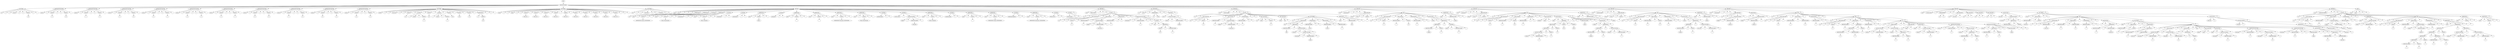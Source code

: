 digraph arbolAST{ 
      n0[label="RAIZ"];
      n1[label="INSTRUCCIONES"];
      n0 -> n1;n2[label="VECTORES"];
      n1 -> n2;n3[label="int"];
      n2 -> n3;n4[label="["];
      n2 -> n4;n5[label="]"];
      n2 -> n5;n6[label="enteros"];
      n2 -> n6;n7[label="="];
      n2 -> n7;n8[label="["];
      n2 -> n8;n9[label="NATIVO"];
      n2 -> n9;n10[label="10"];
      n9 -> n10;n11[label="]"];
      n2 -> n11;n12[label=";"];
      n2 -> n12;n13[label="ASIGNACION-VECTOR"];
      n1 -> n13;n14[label="enteros"];
      n13 -> n14;n15[label="["];
      n13 -> n15;n16[label="NATIVO"];
      n13 -> n16;n17[label="0"];
      n16 -> n17;n18[label="]"];
      n13 -> n18;n19[label="="];
      n13 -> n19;n20[label="NATIVO"];
      n13 -> n20;n21[label="10"];
      n20 -> n21;n22[label=";"];
      n13 -> n22;n23[label="ASIGNACION-VECTOR"];
      n1 -> n23;n24[label="enteros"];
      n23 -> n24;n25[label="["];
      n23 -> n25;n26[label="NATIVO"];
      n23 -> n26;n27[label="1"];
      n26 -> n27;n28[label="]"];
      n23 -> n28;n29[label="="];
      n23 -> n29;n30[label="NATIVO"];
      n23 -> n30;n31[label="5"];
      n30 -> n31;n32[label=";"];
      n23 -> n32;n33[label="ASIGNACION-VECTOR"];
      n1 -> n33;n34[label="enteros"];
      n33 -> n34;n35[label="["];
      n33 -> n35;n36[label="NATIVO"];
      n33 -> n36;n37[label="2"];
      n36 -> n37;n38[label="]"];
      n33 -> n38;n39[label="="];
      n33 -> n39;n40[label="NATIVO"];
      n33 -> n40;n41[label="8"];
      n40 -> n41;n42[label=";"];
      n33 -> n42;n43[label="ASIGNACION-VECTOR"];
      n1 -> n43;n44[label="enteros"];
      n43 -> n44;n45[label="["];
      n43 -> n45;n46[label="NATIVO"];
      n43 -> n46;n47[label="3"];
      n46 -> n47;n48[label="]"];
      n43 -> n48;n49[label="="];
      n43 -> n49;n50[label="NATIVO"];
      n43 -> n50;n51[label="1"];
      n50 -> n51;n52[label=";"];
      n43 -> n52;n53[label="ASIGNACION-VECTOR"];
      n1 -> n53;n54[label="enteros"];
      n53 -> n54;n55[label="["];
      n53 -> n55;n56[label="NATIVO"];
      n53 -> n56;n57[label="4"];
      n56 -> n57;n58[label="]"];
      n53 -> n58;n59[label="="];
      n53 -> n59;n60[label="NATIVO"];
      n53 -> n60;n61[label="3"];
      n60 -> n61;n62[label=";"];
      n53 -> n62;n63[label="ASIGNACION-VECTOR"];
      n1 -> n63;n64[label="enteros"];
      n63 -> n64;n65[label="["];
      n63 -> n65;n66[label="NATIVO"];
      n63 -> n66;n67[label="5"];
      n66 -> n67;n68[label="]"];
      n63 -> n68;n69[label="="];
      n63 -> n69;n70[label="NATIVO"];
      n63 -> n70;n71[label="7"];
      n70 -> n71;n72[label=";"];
      n63 -> n72;n73[label="ASIGNACION-VECTOR"];
      n1 -> n73;n74[label="enteros"];
      n73 -> n74;n75[label="["];
      n73 -> n75;n76[label="NATIVO"];
      n73 -> n76;n77[label="6"];
      n76 -> n77;n78[label="]"];
      n73 -> n78;n79[label="="];
      n73 -> n79;n80[label="NATIVO"];
      n73 -> n80;n81[label="9"];
      n80 -> n81;n82[label=";"];
      n73 -> n82;n83[label="ASIGNACION-VECTOR"];
      n1 -> n83;n84[label="enteros"];
      n83 -> n84;n85[label="["];
      n83 -> n85;n86[label="NATIVO"];
      n83 -> n86;n87[label="7"];
      n86 -> n87;n88[label="]"];
      n83 -> n88;n89[label="="];
      n83 -> n89;n90[label="NATIVO"];
      n83 -> n90;n91[label="6"];
      n90 -> n91;n92[label=";"];
      n83 -> n92;n93[label="ASIGNACION-VECTOR"];
      n1 -> n93;n94[label="enteros"];
      n93 -> n94;n95[label="["];
      n93 -> n95;n96[label="NATIVO"];
      n93 -> n96;n97[label="8"];
      n96 -> n97;n98[label="]"];
      n93 -> n98;n99[label="="];
      n93 -> n99;n100[label="NATIVO"];
      n93 -> n100;n101[label="2"];
      n100 -> n101;n102[label=";"];
      n93 -> n102;n103[label="ASIGNACION-VECTOR"];
      n1 -> n103;n104[label="enteros"];
      n103 -> n104;n105[label="["];
      n103 -> n105;n106[label="NATIVO"];
      n103 -> n106;n107[label="9"];
      n106 -> n107;n108[label="]"];
      n103 -> n108;n109[label="="];
      n103 -> n109;n110[label="NATIVO"];
      n103 -> n110;n111[label="4"];
      n110 -> n111;n112[label=";"];
      n103 -> n112;n113[label="VECTORES"];
      n1 -> n113;n114[label="double"];
      n113 -> n114;n115[label="["];
      n113 -> n115;n116[label="]"];
      n113 -> n116;n117[label="decimales"];
      n113 -> n117;n118[label="="];
      n113 -> n118;n119[label="{"];
      n113 -> n119;n120[label="NATIVO"];
      n113 -> n120;n121[label="3.2"];
      n120 -> n121;n122[label=","];
      n113 -> n122;n123[label="CASTEO"];
      n113 -> n123;n124[label="("];
      n123 -> n124;n125[label="double"];
      n123 -> n125;n126[label=")"];
      n123 -> n126;n127[label="NATIVO"];
      n123 -> n127;n128[label="5"];
      n127 -> n128;n129[label=","];
      n113 -> n129;n130[label="NATIVO"];
      n113 -> n130;n131[label="4.5"];
      n130 -> n131;n132[label=","];
      n113 -> n132;n133[label="CASTEO"];
      n113 -> n133;n134[label="("];
      n133 -> n134;n135[label="double"];
      n133 -> n135;n136[label=")"];
      n133 -> n136;n137[label="NATIVO"];
      n133 -> n137;n138[label="1"];
      n137 -> n138;n139[label=","];
      n113 -> n139;n140[label="NATIVO"];
      n113 -> n140;n141[label="0.25"];
      n140 -> n141;n142[label=","];
      n113 -> n142;n143[label="NATIVO"];
      n113 -> n143;n144[label="10.0"];
      n143 -> n144;n145[label=","];
      n113 -> n145;n146[label="NATIVO"];
      n113 -> n146;n147[label="7.5"];
      n146 -> n147;n148[label=","];
      n113 -> n148;n149[label="ARITMETICA"];
      n113 -> n149;n150[label="6"];
      n149 -> n150;n151[label="NATIVO"];
      n149 -> n151;n152[label="8.5"];
      n151 -> n152;n153[label=","];
      n113 -> n153;n154[label="}"];
      n113 -> n154;n155[label=";"];
      n113 -> n155;n156[label="VECTORES"];
      n1 -> n156;n157[label="string"];
      n156 -> n157;n158[label="["];
      n156 -> n158;n159[label="]"];
      n156 -> n159;n160[label="tablas"];
      n156 -> n160;n161[label="="];
      n156 -> n161;n162[label="{"];
      n156 -> n162;n163[label="NATIVO"];
      n156 -> n163;n164[label="Tabla del 1"];
      n163 -> n164;n165[label=","];
      n156 -> n165;n166[label="NATIVO"];
      n156 -> n166;n167[label="Tabla del 2"];
      n166 -> n167;n168[label=","];
      n156 -> n168;n169[label="NATIVO"];
      n156 -> n169;n170[label="Tabla del 3"];
      n169 -> n170;n171[label=","];
      n156 -> n171;n172[label="NATIVO"];
      n156 -> n172;n173[label="Tabla del 4"];
      n172 -> n173;n174[label=","];
      n156 -> n174;n175[label="NATIVO"];
      n156 -> n175;n176[label="Tabla del 5"];
      n175 -> n176;n177[label=","];
      n156 -> n177;n178[label="NATIVO"];
      n156 -> n178;n179[label="Tabla del 6"];
      n178 -> n179;n180[label=","];
      n156 -> n180;n181[label="NATIVO"];
      n156 -> n181;n182[label="Tabla del 7"];
      n181 -> n182;n183[label=","];
      n156 -> n183;n184[label="NATIVO"];
      n156 -> n184;n185[label="Tabla del 8"];
      n184 -> n185;n186[label=","];
      n156 -> n186;n187[label="NATIVO"];
      n156 -> n187;n188[label="Tabla del 9"];
      n187 -> n188;n189[label=","];
      n156 -> n189;n190[label="NATIVO"];
      n156 -> n190;n191[label="Tabla del 10"];
      n190 -> n191;n192[label=","];
      n156 -> n192;n193[label="}"];
      n156 -> n193;n194[label=";"];
      n156 -> n194;n195[label="VECTORES"];
      n1 -> n195;n196[label="char"];
      n195 -> n196;n197[label="["];
      n195 -> n197;n198[label="]"];
      n195 -> n198;n199[label="abecedario"];
      n195 -> n199;n200[label="="];
      n195 -> n200;n201[label="["];
      n195 -> n201;n202[label="NATIVO"];
      n195 -> n202;n203[label="26"];
      n202 -> n203;n204[label="]"];
      n195 -> n204;n205[label=";"];
      n195 -> n205;n206[label="METODO"];
      n1 -> n206;n207[label="void"];
      n206 -> n207;n208[label="main"];
      n206 -> n208;n209[label="("];
      n206 -> n209;n210[label=")"];
      n206 -> n210;n211[label="{"];
      n206 -> n211;n212[label="IMPRESION"];
      n206 -> n212;n213[label="print"];
      n212 -> n213;n214[label="("];
      n212 -> n214;n215[label="NATIVO"];
      n212 -> n215;n216[label="######## Enteros ########"];
      n215 -> n216;n217[label=")"];
      n212 -> n217;n218[label=";"];
      n212 -> n218;n219[label="IMPRESION"];
      n206 -> n219;n220[label="print"];
      n219 -> n220;n221[label="("];
      n219 -> n221;n222[label="NATIVO"];
      n219 -> n222;n223[label="Vector Desordenado:"];
      n222 -> n223;n224[label=")"];
      n219 -> n224;n225[label=";"];
      n219 -> n225;n226[label="LLAMADA"];
      n206 -> n226;n227[label="printenteros"];
      n226 -> n227;n228[label="("];
      n226 -> n228;n229[label=")"];
      n226 -> n229;n230[label="IMPRESION"];
      n206 -> n230;n231[label="print"];
      n230 -> n231;n232[label="("];
      n230 -> n232;n233[label="NATIVO"];
      n230 -> n233;n234[label="Vector Ordenado:"];
      n233 -> n234;n235[label=")"];
      n230 -> n235;n236[label=";"];
      n230 -> n236;n237[label="LLAMADA"];
      n206 -> n237;n238[label="sortenteros"];
      n237 -> n238;n239[label="("];
      n237 -> n239;n240[label=")"];
      n237 -> n240;n241[label="LLAMADA"];
      n206 -> n241;n242[label="printenteros"];
      n241 -> n242;n243[label="("];
      n241 -> n243;n244[label=")"];
      n241 -> n244;n245[label="IMPRESION"];
      n206 -> n245;n246[label="print"];
      n245 -> n246;n247[label="("];
      n245 -> n247;n248[label="NATIVO"];
      n245 -> n248;n249[label="Pares:"];
      n248 -> n249;n250[label=")"];
      n245 -> n250;n251[label=";"];
      n245 -> n251;n252[label="LLAMADA"];
      n206 -> n252;n253[label="printpares"];
      n252 -> n253;n254[label="("];
      n252 -> n254;n255[label=")"];
      n252 -> n255;n256[label="IMPRESION"];
      n206 -> n256;n257[label="print"];
      n256 -> n257;n258[label="("];
      n256 -> n258;n259[label="NATIVO"];
      n256 -> n259;n260[label=""];
      n259 -> n260;n261[label=")"];
      n256 -> n261;n262[label=";"];
      n256 -> n262;n263[label="IMPRESION"];
      n206 -> n263;n264[label="print"];
      n263 -> n264;n265[label="("];
      n263 -> n265;n266[label="NATIVO"];
      n263 -> n266;n267[label=""];
      n266 -> n267;n268[label=")"];
      n263 -> n268;n269[label=";"];
      n263 -> n269;n270[label="IMPRESION"];
      n206 -> n270;n271[label="print"];
      n270 -> n271;n272[label="("];
      n270 -> n272;n273[label="NATIVO"];
      n270 -> n273;n274[label="######## Decimales ########"];
      n273 -> n274;n275[label=")"];
      n270 -> n275;n276[label=";"];
      n270 -> n276;n277[label="IMPRESION"];
      n206 -> n277;n278[label="print"];
      n277 -> n278;n279[label="("];
      n277 -> n279;n280[label="NATIVO"];
      n277 -> n280;n281[label="Vector Desordenado:"];
      n280 -> n281;n282[label=")"];
      n277 -> n282;n283[label=";"];
      n277 -> n283;n284[label="LLAMADA"];
      n206 -> n284;n285[label="printdecimales"];
      n284 -> n285;n286[label="("];
      n284 -> n286;n287[label=")"];
      n284 -> n287;n288[label="LLAMADA"];
      n206 -> n288;n289[label="sortdecimales"];
      n288 -> n289;n290[label="("];
      n288 -> n290;n291[label="FUNCION-NATIVA"];
      n288 -> n291;n292[label="length"];
      n291 -> n292;n293[label="("];
      n291 -> n293;n294[label="IDENTIFICADOR"];
      n291 -> n294;n295[label="decimales"];
      n294 -> n295;n296[label=")"];
      n291 -> n296;n297[label=")"];
      n288 -> n297;n298[label="IMPRESION"];
      n206 -> n298;n299[label="print"];
      n298 -> n299;n300[label="("];
      n298 -> n300;n301[label="NATIVO"];
      n298 -> n301;n302[label="Vector Ordenado:"];
      n301 -> n302;n303[label=")"];
      n298 -> n303;n304[label=";"];
      n298 -> n304;n305[label="LLAMADA"];
      n206 -> n305;n306[label="printdecimales"];
      n305 -> n306;n307[label="("];
      n305 -> n307;n308[label=")"];
      n305 -> n308;n309[label="IMPRESION"];
      n206 -> n309;n310[label="print"];
      n309 -> n310;n311[label="("];
      n309 -> n311;n312[label="NATIVO"];
      n309 -> n312;n313[label=""];
      n312 -> n313;n314[label=")"];
      n309 -> n314;n315[label=";"];
      n309 -> n315;n316[label="IMPRESION"];
      n206 -> n316;n317[label="print"];
      n316 -> n317;n318[label="("];
      n316 -> n318;n319[label="NATIVO"];
      n316 -> n319;n320[label="######## Tablas ########"];
      n319 -> n320;n321[label=")"];
      n316 -> n321;n322[label=";"];
      n316 -> n322;n323[label="LLAMADA"];
      n206 -> n323;n324[label="tablasdemultiplicar"];
      n323 -> n324;n325[label="("];
      n323 -> n325;n326[label=")"];
      n323 -> n326;n327[label="IMPRESION"];
      n206 -> n327;n328[label="print"];
      n327 -> n328;n329[label="("];
      n327 -> n329;n330[label="NATIVO"];
      n327 -> n330;n331[label="######## Abecedario ########"];
      n330 -> n331;n332[label=")"];
      n327 -> n332;n333[label=";"];
      n327 -> n333;n334[label="LLAMADA"];
      n206 -> n334;n335[label="fillabecedario"];
      n334 -> n335;n336[label="("];
      n334 -> n336;n337[label=")"];
      n334 -> n337;n338[label="LLAMADA"];
      n206 -> n338;n339[label="printtriangulo"];
      n338 -> n339;n340[label="("];
      n338 -> n340;n341[label=")"];
      n338 -> n341;n342[label="}"];
      n206 -> n342;n343[label="METODO"];
      n1 -> n343;n344[label="void"];
      n343 -> n344;n345[label="fillabecedario"];
      n343 -> n345;n346[label="("];
      n343 -> n346;n347[label=")"];
      n343 -> n347;n348[label="{"];
      n343 -> n348;n349[label="FOR"];
      n343 -> n349;n350[label="for"];
      n349 -> n350;n351[label="("];
      n349 -> n351;n352[label="DECLARACION"];
      n349 -> n352;n353[label="int"];
      n352 -> n353;n354[label="i"];
      n352 -> n354;n355[label="="];
      n352 -> n355;n356[label="NATIVO"];
      n352 -> n356;n357[label="0"];
      n356 -> n357;n358[label=";"];
      n352 -> n358;n359[label=";"];
      n349 -> n359;n360[label="RELACIONAL"];
      n349 -> n360;n361[label="IDENTIFICADOR"];
      n360 -> n361;n362[label="i"];
      n361 -> n362;n363[label="<"];
      n360 -> n363;n364[label="FUNCION-NATIVA"];
      n360 -> n364;n365[label="length"];
      n364 -> n365;n366[label="("];
      n364 -> n366;n367[label="IDENTIFICADOR"];
      n364 -> n367;n368[label="abecedario"];
      n367 -> n368;n369[label=")"];
      n364 -> n369;n370[label=";"];
      n349 -> n370;n371[label="INCREMENTO"];
      n349 -> n371;n372[label="IDENTIFICADOR"];
      n371 -> n372;n373[label="i"];
      n372 -> n373;n374[label="+"];
      n371 -> n374;n375[label="+"];
      n371 -> n375;n376[label=")"];
      n349 -> n376;n377[label="{"];
      n349 -> n377;n378[label="ASIGNACION-VECTOR"];
      n349 -> n378;n379[label="abecedario"];
      n378 -> n379;n380[label="["];
      n378 -> n380;n381[label="IDENTIFICADOR"];
      n378 -> n381;n382[label="i"];
      n381 -> n382;n383[label="]"];
      n378 -> n383;n384[label="="];
      n378 -> n384;n385[label="CASTEO"];
      n378 -> n385;n386[label="("];
      n385 -> n386;n387[label="char"];
      n385 -> n387;n388[label=")"];
      n385 -> n388;n389[label="ARITMETICA"];
      n385 -> n389;n390[label="NATIVO"];
      n389 -> n390;n391[label="97"];
      n390 -> n391;n392[label="+"];
      n389 -> n392;n393[label="IDENTIFICADOR"];
      n389 -> n393;n394[label="i"];
      n393 -> n394;n395[label=";"];
      n378 -> n395;n396[label="}"];
      n349 -> n396;n397[label="}"];
      n343 -> n397;n398[label="FUNCION"];
      n1 -> n398;n399[label="int"];
      n398 -> n399;n400[label="getval"];
      n398 -> n400;n401[label="("];
      n398 -> n401;n402[label="PARAMETROS"];
      n398 -> n402;n403[label="int"];
      n402 -> n403;n404[label="indice"];
      n402 -> n404;n405[label=")"];
      n398 -> n405;n406[label="{"];
      n398 -> n406;n407[label="RETURN"];
      n398 -> n407;n408[label="return"];
      n407 -> n408;n409[label="ACCESO-VECTOR"];
      n407 -> n409;n410[label="enteros"];
      n409 -> n410;n411[label="["];
      n409 -> n411;n412[label="IDENTIFICADOR"];
      n409 -> n412;n413[label="indice"];
      n412 -> n413;n414[label="]"];
      n409 -> n414;n415[label=";"];
      n407 -> n415;n416[label="}"];
      n398 -> n416;n417[label="METODO"];
      n1 -> n417;n418[label="void"];
      n417 -> n418;n419[label="printtriangulo"];
      n417 -> n419;n420[label="("];
      n417 -> n420;n421[label=")"];
      n417 -> n421;n422[label="{"];
      n417 -> n422;n423[label="FOR"];
      n417 -> n423;n424[label="for"];
      n423 -> n424;n425[label="("];
      n423 -> n425;n426[label="DECLARACION"];
      n423 -> n426;n427[label="int"];
      n426 -> n427;n428[label="i"];
      n426 -> n428;n429[label="="];
      n426 -> n429;n430[label="NATIVO"];
      n426 -> n430;n431[label="0"];
      n430 -> n431;n432[label=";"];
      n426 -> n432;n433[label=";"];
      n423 -> n433;n434[label="RELACIONAL"];
      n423 -> n434;n435[label="IDENTIFICADOR"];
      n434 -> n435;n436[label="i"];
      n435 -> n436;n437[label="<"];
      n434 -> n437;n438[label="FUNCION-NATIVA"];
      n434 -> n438;n439[label="length"];
      n438 -> n439;n440[label="("];
      n438 -> n440;n441[label="IDENTIFICADOR"];
      n438 -> n441;n442[label="abecedario"];
      n441 -> n442;n443[label=")"];
      n438 -> n443;n444[label=";"];
      n423 -> n444;n445[label="INCREMENTO"];
      n423 -> n445;n446[label="IDENTIFICADOR"];
      n445 -> n446;n447[label="i"];
      n446 -> n447;n448[label="+"];
      n445 -> n448;n449[label="+"];
      n445 -> n449;n450[label=")"];
      n423 -> n450;n451[label="{"];
      n423 -> n451;n452[label="DECLARACION"];
      n423 -> n452;n453[label="int"];
      n452 -> n453;n454[label="indice"];
      n452 -> n454;n455[label="="];
      n452 -> n455;n456[label="NATIVO"];
      n452 -> n456;n457[label="0"];
      n456 -> n457;n458[label=";"];
      n452 -> n458;n459[label="DECLARACION"];
      n423 -> n459;n460[label="string"];
      n459 -> n460;n461[label="fila"];
      n459 -> n461;n462[label=";"];
      n459 -> n462;n463[label="DO_WHILE"];
      n423 -> n463;n464[label="do"];
      n463 -> n464;n465[label="{"];
      n463 -> n465;n466[label="ASIGNACION"];
      n463 -> n466;n467[label="fila"];
      n466 -> n467;n468[label="="];
      n466 -> n468;n469[label="ARITMETICA"];
      n466 -> n469;n470[label="IDENTIFICADOR"];
      n469 -> n470;n471[label="fila"];
      n470 -> n471;n472[label="+"];
      n469 -> n472;n473[label="FUNCION-NATIVA"];
      n469 -> n473;n474[label="tostring"];
      n473 -> n474;n475[label="("];
      n473 -> n475;n476[label="ACCESO-VECTOR"];
      n473 -> n476;n477[label="abecedario"];
      n476 -> n477;n478[label="["];
      n476 -> n478;n479[label="IDENTIFICADOR"];
      n476 -> n479;n480[label="indice"];
      n479 -> n480;n481[label="]"];
      n476 -> n481;n482[label=")"];
      n473 -> n482;n483[label=";"];
      n466 -> n483;n484[label="INCREMENTO"];
      n463 -> n484;n485[label="IDENTIFICADOR"];
      n484 -> n485;n486[label="indice"];
      n485 -> n486;n487[label="+"];
      n484 -> n487;n488[label="+"];
      n484 -> n488;n489[label="("];
      n463 -> n489;n490[label="RELACIONAL"];
      n463 -> n490;n491[label="IDENTIFICADOR"];
      n490 -> n491;n492[label="indice"];
      n491 -> n492;n493[label="<"];
      n490 -> n493;n494[label="IDENTIFICADOR"];
      n490 -> n494;n495[label="i"];
      n494 -> n495;n496[label=")"];
      n463 -> n496;n497[label="}"];
      n463 -> n497;n498[label="IMPRESION"];
      n423 -> n498;n499[label="print"];
      n498 -> n499;n500[label="("];
      n498 -> n500;n501[label="IDENTIFICADOR"];
      n498 -> n501;n502[label="fila"];
      n501 -> n502;n503[label=")"];
      n498 -> n503;n504[label=";"];
      n498 -> n504;n505[label="}"];
      n423 -> n505;n506[label="}"];
      n417 -> n506;n507[label="METODO"];
      n1 -> n507;n508[label="void"];
      n507 -> n508;n509[label="printenteros"];
      n507 -> n509;n510[label="("];
      n507 -> n510;n511[label=")"];
      n507 -> n511;n512[label="{"];
      n507 -> n512;n513[label="DECLARACION"];
      n507 -> n513;n514[label="string"];
      n513 -> n514;n515[label="cadena"];
      n513 -> n515;n516[label="="];
      n513 -> n516;n517[label="NATIVO"];
      n513 -> n517;n518[label=" "];
      n517 -> n518;n519[label=";"];
      n513 -> n519;n520[label="FOR"];
      n507 -> n520;n521[label="for"];
      n520 -> n521;n522[label="("];
      n520 -> n522;n523[label="DECLARACION"];
      n520 -> n523;n524[label="int"];
      n523 -> n524;n525[label="i"];
      n523 -> n525;n526[label="="];
      n523 -> n526;n527[label="NATIVO"];
      n523 -> n527;n528[label="0"];
      n527 -> n528;n529[label=";"];
      n523 -> n529;n530[label=";"];
      n520 -> n530;n531[label="RELACIONAL"];
      n520 -> n531;n532[label="IDENTIFICADOR"];
      n531 -> n532;n533[label="i"];
      n532 -> n533;n534[label="<"];
      n531 -> n534;n535[label="NATIVO"];
      n531 -> n535;n536[label="10"];
      n535 -> n536;n537[label=";"];
      n520 -> n537;n538[label="INCREMENTO"];
      n520 -> n538;n539[label="IDENTIFICADOR"];
      n538 -> n539;n540[label="i"];
      n539 -> n540;n541[label="+"];
      n538 -> n541;n542[label="+"];
      n538 -> n542;n543[label=")"];
      n520 -> n543;n544[label="{"];
      n520 -> n544;n545[label="ASIGNACION"];
      n520 -> n545;n546[label="cadena"];
      n545 -> n546;n547[label="="];
      n545 -> n547;n548[label="ARITMETICA"];
      n545 -> n548;n549[label="ARITMETICA"];
      n548 -> n549;n550[label="IDENTIFICADOR"];
      n549 -> n550;n551[label="cadena"];
      n550 -> n551;n552[label="+"];
      n549 -> n552;n553[label="NATIVO"];
      n549 -> n553;n554[label=" | "];
      n553 -> n554;n555[label="+"];
      n548 -> n555;n556[label="LLAMADA"];
      n548 -> n556;n557[label="getval"];
      n556 -> n557;n558[label="("];
      n556 -> n558;n559[label="IDENTIFICADOR"];
      n556 -> n559;n560[label="i"];
      n559 -> n560;n561[label=")"];
      n556 -> n561;n562[label=";"];
      n545 -> n562;n563[label="}"];
      n520 -> n563;n564[label="IMPRESION"];
      n507 -> n564;n565[label="print"];
      n564 -> n565;n566[label="("];
      n564 -> n566;n567[label="IDENTIFICADOR"];
      n564 -> n567;n568[label="cadena"];
      n567 -> n568;n569[label=")"];
      n564 -> n569;n570[label=";"];
      n564 -> n570;n571[label="}"];
      n507 -> n571;n572[label="METODO"];
      n1 -> n572;n573[label="void"];
      n572 -> n573;n574[label="printpares"];
      n572 -> n574;n575[label="("];
      n572 -> n575;n576[label=")"];
      n572 -> n576;n577[label="{"];
      n572 -> n577;n578[label="DECLARACION"];
      n572 -> n578;n579[label="string"];
      n578 -> n579;n580[label="cadena"];
      n578 -> n580;n581[label="="];
      n578 -> n581;n582[label="NATIVO"];
      n578 -> n582;n583[label=" "];
      n582 -> n583;n584[label=";"];
      n578 -> n584;n585[label="FOR"];
      n572 -> n585;n586[label="for"];
      n585 -> n586;n587[label="("];
      n585 -> n587;n588[label="DECLARACION"];
      n585 -> n588;n589[label="int"];
      n588 -> n589;n590[label="i"];
      n588 -> n590;n591[label="="];
      n588 -> n591;n592[label="NATIVO"];
      n588 -> n592;n593[label="0"];
      n592 -> n593;n594[label=";"];
      n588 -> n594;n595[label=";"];
      n585 -> n595;n596[label="RELACIONAL"];
      n585 -> n596;n597[label="IDENTIFICADOR"];
      n596 -> n597;n598[label="i"];
      n597 -> n598;n599[label="<"];
      n596 -> n599;n600[label="NATIVO"];
      n596 -> n600;n601[label="10"];
      n600 -> n601;n602[label=";"];
      n585 -> n602;n603[label="INCREMENTO"];
      n585 -> n603;n604[label="IDENTIFICADOR"];
      n603 -> n604;n605[label="i"];
      n604 -> n605;n606[label="+"];
      n603 -> n606;n607[label="+"];
      n603 -> n607;n608[label=")"];
      n585 -> n608;n609[label="{"];
      n585 -> n609;n610[label="DECLARACION"];
      n585 -> n610;n611[label="boolean"];
      n610 -> n611;n612[label="espar"];
      n610 -> n612;n613[label=";"];
      n610 -> n613;n614[label="ASIGNACION"];
      n585 -> n614;n615[label="espar"];
      n614 -> n615;n616[label="="];
      n614 -> n616;n617[label="TERNARIO"];
      n614 -> n617;n618[label="RELACIONAL"];
      n617 -> n618;n619[label="ARITMETICA"];
      n618 -> n619;n620[label="ACCESO-VECTOR"];
      n619 -> n620;n621[label="enteros"];
      n620 -> n621;n622[label="["];
      n620 -> n622;n623[label="IDENTIFICADOR"];
      n620 -> n623;n624[label="i"];
      n623 -> n624;n625[label="]"];
      n620 -> n625;n626[label="%"];
      n619 -> n626;n627[label="NATIVO"];
      n619 -> n627;n628[label="2"];
      n627 -> n628;n629[label="=="];
      n618 -> n629;n630[label="NATIVO"];
      n618 -> n630;n631[label="0"];
      n630 -> n631;n632[label="?"];
      n617 -> n632;n633[label="NATIVO"];
      n617 -> n633;n634[label="true"];
      n633 -> n634;n635[label=":"];
      n617 -> n635;n636[label="NATIVO"];
      n617 -> n636;n637[label="false"];
      n636 -> n637;n638[label=";"];
      n614 -> n638;n639[label="IF"];
      n585 -> n639;n640[label="if"];
      n639 -> n640;n641[label="("];
      n639 -> n641;n642[label="IDENTIFICADOR"];
      n639 -> n642;n643[label="espar"];
      n642 -> n643;n644[label=")"];
      n639 -> n644;n645[label="{"];
      n639 -> n645;n646[label="ASIGNACION"];
      n639 -> n646;n647[label="cadena"];
      n646 -> n647;n648[label="="];
      n646 -> n648;n649[label="ARITMETICA"];
      n646 -> n649;n650[label="ARITMETICA"];
      n649 -> n650;n651[label="IDENTIFICADOR"];
      n650 -> n651;n652[label="cadena"];
      n651 -> n652;n653[label="+"];
      n650 -> n653;n654[label="NATIVO"];
      n650 -> n654;n655[label=" | "];
      n654 -> n655;n656[label="+"];
      n649 -> n656;n657[label="ACCESO-VECTOR"];
      n649 -> n657;n658[label="enteros"];
      n657 -> n658;n659[label="["];
      n657 -> n659;n660[label="IDENTIFICADOR"];
      n657 -> n660;n661[label="i"];
      n660 -> n661;n662[label="]"];
      n657 -> n662;n663[label=";"];
      n646 -> n663;n664[label="}"];
      n639 -> n664;n665[label="}"];
      n585 -> n665;n666[label="IMPRESION"];
      n572 -> n666;n667[label="print"];
      n666 -> n667;n668[label="("];
      n666 -> n668;n669[label="IDENTIFICADOR"];
      n666 -> n669;n670[label="cadena"];
      n669 -> n670;n671[label=")"];
      n666 -> n671;n672[label=";"];
      n666 -> n672;n673[label="}"];
      n572 -> n673;n674[label="METODO"];
      n1 -> n674;n675[label="void"];
      n674 -> n675;n676[label="printdecimales"];
      n674 -> n676;n677[label="("];
      n674 -> n677;n678[label=")"];
      n674 -> n678;n679[label="{"];
      n674 -> n679;n680[label="DECLARACION"];
      n674 -> n680;n681[label="string"];
      n680 -> n681;n682[label="cadena"];
      n680 -> n682;n683[label="="];
      n680 -> n683;n684[label="NATIVO"];
      n680 -> n684;n685[label=" "];
      n684 -> n685;n686[label=";"];
      n680 -> n686;n687[label="FOR"];
      n674 -> n687;n688[label="for"];
      n687 -> n688;n689[label="("];
      n687 -> n689;n690[label="DECLARACION"];
      n687 -> n690;n691[label="int"];
      n690 -> n691;n692[label="i"];
      n690 -> n692;n693[label="="];
      n690 -> n693;n694[label="NATIVO"];
      n690 -> n694;n695[label="0"];
      n694 -> n695;n696[label=";"];
      n690 -> n696;n697[label=";"];
      n687 -> n697;n698[label="RELACIONAL"];
      n687 -> n698;n699[label="IDENTIFICADOR"];
      n698 -> n699;n700[label="i"];
      n699 -> n700;n701[label="<"];
      n698 -> n701;n702[label="NATIVO"];
      n698 -> n702;n703[label="8"];
      n702 -> n703;n704[label=";"];
      n687 -> n704;n705[label="INCREMENTO"];
      n687 -> n705;n706[label="IDENTIFICADOR"];
      n705 -> n706;n707[label="i"];
      n706 -> n707;n708[label="+"];
      n705 -> n708;n709[label="+"];
      n705 -> n709;n710[label=")"];
      n687 -> n710;n711[label="{"];
      n687 -> n711;n712[label="ASIGNACION"];
      n687 -> n712;n713[label="cadena"];
      n712 -> n713;n714[label="="];
      n712 -> n714;n715[label="ARITMETICA"];
      n712 -> n715;n716[label="ARITMETICA"];
      n715 -> n716;n717[label="IDENTIFICADOR"];
      n716 -> n717;n718[label="cadena"];
      n717 -> n718;n719[label="+"];
      n716 -> n719;n720[label="NATIVO"];
      n716 -> n720;n721[label=" | "];
      n720 -> n721;n722[label="+"];
      n715 -> n722;n723[label="ACCESO-VECTOR"];
      n715 -> n723;n724[label="decimales"];
      n723 -> n724;n725[label="["];
      n723 -> n725;n726[label="IDENTIFICADOR"];
      n723 -> n726;n727[label="i"];
      n726 -> n727;n728[label="]"];
      n723 -> n728;n729[label=";"];
      n712 -> n729;n730[label="}"];
      n687 -> n730;n731[label="IMPRESION"];
      n674 -> n731;n732[label="print"];
      n731 -> n732;n733[label="("];
      n731 -> n733;n734[label="IDENTIFICADOR"];
      n731 -> n734;n735[label="cadena"];
      n734 -> n735;n736[label=")"];
      n731 -> n736;n737[label=";"];
      n731 -> n737;n738[label="}"];
      n674 -> n738;n739[label="METODO"];
      n1 -> n739;n740[label="void"];
      n739 -> n740;n741[label="sortenteros"];
      n739 -> n741;n742[label="("];
      n739 -> n742;n743[label=")"];
      n739 -> n743;n744[label="{"];
      n739 -> n744;n745[label="DECLARACION"];
      n739 -> n745;n746[label="int"];
      n745 -> n746;n747[label="n"];
      n745 -> n747;n748[label="="];
      n745 -> n748;n749[label="FUNCION-NATIVA"];
      n745 -> n749;n750[label="length"];
      n749 -> n750;n751[label="("];
      n749 -> n751;n752[label="IDENTIFICADOR"];
      n749 -> n752;n753[label="enteros"];
      n752 -> n753;n754[label=")"];
      n749 -> n754;n755[label=";"];
      n745 -> n755;n756[label="ASIGNACION"];
      n739 -> n756;n757[label="n"];
      n756 -> n757;n758[label="="];
      n756 -> n758;n759[label="FUNCION-NATIVA"];
      n756 -> n759;n760[label="length"];
      n759 -> n760;n761[label="("];
      n759 -> n761;n762[label="IDENTIFICADOR"];
      n759 -> n762;n763[label="enteros"];
      n762 -> n763;n764[label=")"];
      n759 -> n764;n765[label=";"];
      n756 -> n765;n766[label="FOR"];
      n739 -> n766;n767[label="for"];
      n766 -> n767;n768[label="("];
      n766 -> n768;n769[label="DECLARACION"];
      n766 -> n769;n770[label="int"];
      n769 -> n770;n771[label="i"];
      n769 -> n771;n772[label="="];
      n769 -> n772;n773[label="NATIVO"];
      n769 -> n773;n774[label="0"];
      n773 -> n774;n775[label=";"];
      n769 -> n775;n776[label=";"];
      n766 -> n776;n777[label="RELACIONAL"];
      n766 -> n777;n778[label="IDENTIFICADOR"];
      n777 -> n778;n779[label="i"];
      n778 -> n779;n780[label="<"];
      n777 -> n780;n781[label="IDENTIFICADOR"];
      n777 -> n781;n782[label="n"];
      n781 -> n782;n783[label=";"];
      n766 -> n783;n784[label="INCREMENTO"];
      n766 -> n784;n785[label="IDENTIFICADOR"];
      n784 -> n785;n786[label="i"];
      n785 -> n786;n787[label="+"];
      n784 -> n787;n788[label="+"];
      n784 -> n788;n789[label=")"];
      n766 -> n789;n790[label="{"];
      n766 -> n790;n791[label="FOR"];
      n766 -> n791;n792[label="for"];
      n791 -> n792;n793[label="("];
      n791 -> n793;n794[label="DECLARACION"];
      n791 -> n794;n795[label="int"];
      n794 -> n795;n796[label="j"];
      n794 -> n796;n797[label="="];
      n794 -> n797;n798[label="NATIVO"];
      n794 -> n798;n799[label="0"];
      n798 -> n799;n800[label=";"];
      n794 -> n800;n801[label=";"];
      n791 -> n801;n802[label="RELACIONAL"];
      n791 -> n802;n803[label="IDENTIFICADOR"];
      n802 -> n803;n804[label="j"];
      n803 -> n804;n805[label="<"];
      n802 -> n805;n806[label="ARITMETICA"];
      n802 -> n806;n807[label="ARITMETICA"];
      n806 -> n807;n808[label="IDENTIFICADOR"];
      n807 -> n808;n809[label="n"];
      n808 -> n809;n810[label="-"];
      n807 -> n810;n811[label="IDENTIFICADOR"];
      n807 -> n811;n812[label="i"];
      n811 -> n812;n813[label="-"];
      n806 -> n813;n814[label="NATIVO"];
      n806 -> n814;n815[label="1"];
      n814 -> n815;n816[label=";"];
      n791 -> n816;n817[label="INCREMENTO"];
      n791 -> n817;n818[label="IDENTIFICADOR"];
      n817 -> n818;n819[label="j"];
      n818 -> n819;n820[label="+"];
      n817 -> n820;n821[label="+"];
      n817 -> n821;n822[label=")"];
      n791 -> n822;n823[label="{"];
      n791 -> n823;n824[label="IF"];
      n791 -> n824;n825[label="if"];
      n824 -> n825;n826[label="("];
      n824 -> n826;n827[label="RELACIONAL"];
      n824 -> n827;n828[label="ACCESO-VECTOR"];
      n827 -> n828;n829[label="enteros"];
      n828 -> n829;n830[label="["];
      n828 -> n830;n831[label="IDENTIFICADOR"];
      n828 -> n831;n832[label="j"];
      n831 -> n832;n833[label="]"];
      n828 -> n833;n834[label=">"];
      n827 -> n834;n835[label="ACCESO-VECTOR"];
      n827 -> n835;n836[label="enteros"];
      n835 -> n836;n837[label="["];
      n835 -> n837;n838[label="ARITMETICA"];
      n835 -> n838;n839[label="IDENTIFICADOR"];
      n838 -> n839;n840[label="j"];
      n839 -> n840;n841[label="+"];
      n838 -> n841;n842[label="NATIVO"];
      n838 -> n842;n843[label="1"];
      n842 -> n843;n844[label="]"];
      n835 -> n844;n845[label=")"];
      n824 -> n845;n846[label="{"];
      n824 -> n846;n847[label="DECLARACION"];
      n824 -> n847;n848[label="int"];
      n847 -> n848;n849[label="temp"];
      n847 -> n849;n850[label=";"];
      n847 -> n850;n851[label="ASIGNACION"];
      n824 -> n851;n852[label="temp"];
      n851 -> n852;n853[label="="];
      n851 -> n853;n854[label="ACCESO-VECTOR"];
      n851 -> n854;n855[label="enteros"];
      n854 -> n855;n856[label="["];
      n854 -> n856;n857[label="IDENTIFICADOR"];
      n854 -> n857;n858[label="j"];
      n857 -> n858;n859[label="]"];
      n854 -> n859;n860[label=";"];
      n851 -> n860;n861[label="ASIGNACION-VECTOR"];
      n824 -> n861;n862[label="enteros"];
      n861 -> n862;n863[label="["];
      n861 -> n863;n864[label="IDENTIFICADOR"];
      n861 -> n864;n865[label="j"];
      n864 -> n865;n866[label="]"];
      n861 -> n866;n867[label="="];
      n861 -> n867;n868[label="ACCESO-VECTOR"];
      n861 -> n868;n869[label="enteros"];
      n868 -> n869;n870[label="["];
      n868 -> n870;n871[label="ARITMETICA"];
      n868 -> n871;n872[label="IDENTIFICADOR"];
      n871 -> n872;n873[label="j"];
      n872 -> n873;n874[label="+"];
      n871 -> n874;n875[label="NATIVO"];
      n871 -> n875;n876[label="1"];
      n875 -> n876;n877[label="]"];
      n868 -> n877;n878[label=";"];
      n861 -> n878;n879[label="ASIGNACION-VECTOR"];
      n824 -> n879;n880[label="enteros"];
      n879 -> n880;n881[label="["];
      n879 -> n881;n882[label="ARITMETICA"];
      n879 -> n882;n883[label="IDENTIFICADOR"];
      n882 -> n883;n884[label="j"];
      n883 -> n884;n885[label="+"];
      n882 -> n885;n886[label="NATIVO"];
      n882 -> n886;n887[label="1"];
      n886 -> n887;n888[label="]"];
      n879 -> n888;n889[label="="];
      n879 -> n889;n890[label="IDENTIFICADOR"];
      n879 -> n890;n891[label="temp"];
      n890 -> n891;n892[label=";"];
      n879 -> n892;n893[label="}"];
      n824 -> n893;n894[label="}"];
      n791 -> n894;n895[label="}"];
      n766 -> n895;n896[label="}"];
      n739 -> n896;n897[label="METODO"];
      n1 -> n897;n898[label="void"];
      n897 -> n898;n899[label="sortdecimales"];
      n897 -> n899;n900[label="("];
      n897 -> n900;n901[label="PARAMETROS"];
      n897 -> n901;n902[label="int"];
      n901 -> n902;n903[label="n"];
      n901 -> n903;n904[label=")"];
      n897 -> n904;n905[label="{"];
      n897 -> n905;n906[label="DECLARACION"];
      n897 -> n906;n907[label="int"];
      n906 -> n907;n908[label="intervalo"];
      n906 -> n908;n909[label=";"];
      n906 -> n909;n910[label="DECLARACION"];
      n897 -> n910;n911[label="int"];
      n910 -> n911;n912[label="i"];
      n910 -> n912;n913[label=";"];
      n910 -> n913;n914[label="DECLARACION"];
      n897 -> n914;n915[label="int"];
      n914 -> n915;n916[label="j"];
      n914 -> n916;n917[label=";"];
      n914 -> n917;n918[label="DECLARACION"];
      n897 -> n918;n919[label="int"];
      n918 -> n919;n920[label="k"];
      n918 -> n920;n921[label=";"];
      n918 -> n921;n922[label="ASIGNACION"];
      n897 -> n922;n923[label="intervalo"];
      n922 -> n923;n924[label="="];
      n922 -> n924;n925[label="FUNCION-NATIVA"];
      n922 -> n925;n926[label="truncate"];
      n925 -> n926;n927[label="("];
      n925 -> n927;n928[label="ARITMETICA"];
      n925 -> n928;n929[label="IDENTIFICADOR"];
      n928 -> n929;n930[label="n"];
      n929 -> n930;n931[label="/"];
      n928 -> n931;n932[label="NATIVO"];
      n928 -> n932;n933[label="2"];
      n932 -> n933;n934[label=")"];
      n925 -> n934;n935[label=";"];
      n922 -> n935;n936[label="DO_WHILE"];
      n897 -> n936;n937[label="while"];
      n936 -> n937;n938[label="("];
      n936 -> n938;n939[label="RELACIONAL"];
      n936 -> n939;n940[label="IDENTIFICADOR"];
      n939 -> n940;n941[label="intervalo"];
      n940 -> n941;n942[label=">"];
      n939 -> n942;n943[label="NATIVO"];
      n939 -> n943;n944[label="0"];
      n943 -> n944;n945[label=")"];
      n936 -> n945;n946[label="{"];
      n936 -> n946;n947[label="FOR"];
      n936 -> n947;n948[label="for"];
      n947 -> n948;n949[label="("];
      n947 -> n949;n950[label="ASIGNACION"];
      n947 -> n950;n951[label="i"];
      n950 -> n951;n952[label="="];
      n950 -> n952;n953[label="IDENTIFICADOR"];
      n950 -> n953;n954[label="intervalo"];
      n953 -> n954;n955[label=";"];
      n950 -> n955;n956[label=";"];
      n947 -> n956;n957[label="RELACIONAL"];
      n947 -> n957;n958[label="IDENTIFICADOR"];
      n957 -> n958;n959[label="i"];
      n958 -> n959;n960[label="<"];
      n957 -> n960;n961[label="IDENTIFICADOR"];
      n957 -> n961;n962[label="n"];
      n961 -> n962;n963[label=";"];
      n947 -> n963;n964[label="INCREMENTO"];
      n947 -> n964;n965[label="IDENTIFICADOR"];
      n964 -> n965;n966[label="i"];
      n965 -> n966;n967[label="+"];
      n964 -> n967;n968[label="+"];
      n964 -> n968;n969[label=")"];
      n947 -> n969;n970[label="{"];
      n947 -> n970;n971[label="ASIGNACION"];
      n947 -> n971;n972[label="j"];
      n971 -> n972;n973[label="="];
      n971 -> n973;n974[label="ARITMETICA"];
      n971 -> n974;n975[label="IDENTIFICADOR"];
      n974 -> n975;n976[label="i"];
      n975 -> n976;n977[label="-"];
      n974 -> n977;n978[label="IDENTIFICADOR"];
      n974 -> n978;n979[label="intervalo"];
      n978 -> n979;n980[label=";"];
      n971 -> n980;n981[label="DO_WHILE"];
      n947 -> n981;n982[label="while"];
      n981 -> n982;n983[label="("];
      n981 -> n983;n984[label="RELACIONAL"];
      n981 -> n984;n985[label="IDENTIFICADOR"];
      n984 -> n985;n986[label="j"];
      n985 -> n986;n987[label=">="];
      n984 -> n987;n988[label="NATIVO"];
      n984 -> n988;n989[label="0"];
      n988 -> n989;n990[label=")"];
      n981 -> n990;n991[label="{"];
      n981 -> n991;n992[label="ASIGNACION"];
      n981 -> n992;n993[label="k"];
      n992 -> n993;n994[label="="];
      n992 -> n994;n995[label="ARITMETICA"];
      n992 -> n995;n996[label="IDENTIFICADOR"];
      n995 -> n996;n997[label="j"];
      n996 -> n997;n998[label="+"];
      n995 -> n998;n999[label="IDENTIFICADOR"];
      n995 -> n999;n1000[label="intervalo"];
      n999 -> n1000;n1001[label=";"];
      n992 -> n1001;n1002[label="IF"];
      n981 -> n1002;n1003[label="if"];
      n1002 -> n1003;n1004[label="("];
      n1002 -> n1004;n1005[label="RELACIONAL"];
      n1002 -> n1005;n1006[label="ACCESO-VECTOR"];
      n1005 -> n1006;n1007[label="decimales"];
      n1006 -> n1007;n1008[label="["];
      n1006 -> n1008;n1009[label="IDENTIFICADOR"];
      n1006 -> n1009;n1010[label="j"];
      n1009 -> n1010;n1011[label="]"];
      n1006 -> n1011;n1012[label="<="];
      n1005 -> n1012;n1013[label="ACCESO-VECTOR"];
      n1005 -> n1013;n1014[label="decimales"];
      n1013 -> n1014;n1015[label="["];
      n1013 -> n1015;n1016[label="IDENTIFICADOR"];
      n1013 -> n1016;n1017[label="k"];
      n1016 -> n1017;n1018[label="]"];
      n1013 -> n1018;n1019[label=")"];
      n1002 -> n1019;n1020[label="{"];
      n1002 -> n1020;n1021[label="ASIGNACION"];
      n1002 -> n1021;n1022[label="j"];
      n1021 -> n1022;n1023[label="="];
      n1021 -> n1023;n1024[label="ARITMETICA"];
      n1021 -> n1024;n1025[label="6"];
      n1024 -> n1025;n1026[label="NATIVO"];
      n1024 -> n1026;n1027[label="1"];
      n1026 -> n1027;n1028[label=";"];
      n1021 -> n1028;n1029[label="}"];
      n1002 -> n1029;n1030[label="else"];
      n1002 -> n1030;n1031[label="{"];
      n1002 -> n1031;n1032[label="DECLARACION"];
      n1002 -> n1032;n1033[label="double"];
      n1032 -> n1033;n1034[label="temp"];
      n1032 -> n1034;n1035[label=";"];
      n1032 -> n1035;n1036[label="ASIGNACION"];
      n1002 -> n1036;n1037[label="temp"];
      n1036 -> n1037;n1038[label="="];
      n1036 -> n1038;n1039[label="ACCESO-VECTOR"];
      n1036 -> n1039;n1040[label="decimales"];
      n1039 -> n1040;n1041[label="["];
      n1039 -> n1041;n1042[label="IDENTIFICADOR"];
      n1039 -> n1042;n1043[label="j"];
      n1042 -> n1043;n1044[label="]"];
      n1039 -> n1044;n1045[label=";"];
      n1036 -> n1045;n1046[label="ASIGNACION-VECTOR"];
      n1002 -> n1046;n1047[label="decimales"];
      n1046 -> n1047;n1048[label="["];
      n1046 -> n1048;n1049[label="IDENTIFICADOR"];
      n1046 -> n1049;n1050[label="j"];
      n1049 -> n1050;n1051[label="]"];
      n1046 -> n1051;n1052[label="="];
      n1046 -> n1052;n1053[label="ACCESO-VECTOR"];
      n1046 -> n1053;n1054[label="decimales"];
      n1053 -> n1054;n1055[label="["];
      n1053 -> n1055;n1056[label="IDENTIFICADOR"];
      n1053 -> n1056;n1057[label="k"];
      n1056 -> n1057;n1058[label="]"];
      n1053 -> n1058;n1059[label=";"];
      n1046 -> n1059;n1060[label="ASIGNACION-VECTOR"];
      n1002 -> n1060;n1061[label="decimales"];
      n1060 -> n1061;n1062[label="["];
      n1060 -> n1062;n1063[label="IDENTIFICADOR"];
      n1060 -> n1063;n1064[label="k"];
      n1063 -> n1064;n1065[label="]"];
      n1060 -> n1065;n1066[label="="];
      n1060 -> n1066;n1067[label="IDENTIFICADOR"];
      n1060 -> n1067;n1068[label="temp"];
      n1067 -> n1068;n1069[label=";"];
      n1060 -> n1069;n1070[label="ASIGNACION"];
      n1002 -> n1070;n1071[label="j"];
      n1070 -> n1071;n1072[label="="];
      n1070 -> n1072;n1073[label="ARITMETICA"];
      n1070 -> n1073;n1074[label="IDENTIFICADOR"];
      n1073 -> n1074;n1075[label="j"];
      n1074 -> n1075;n1076[label="-"];
      n1073 -> n1076;n1077[label="IDENTIFICADOR"];
      n1073 -> n1077;n1078[label="intervalo"];
      n1077 -> n1078;n1079[label=";"];
      n1070 -> n1079;n1080[label="}"];
      n1002 -> n1080;n1081[label="}"];
      n981 -> n1081;n1082[label="}"];
      n947 -> n1082;n1083[label="ASIGNACION"];
      n936 -> n1083;n1084[label="intervalo"];
      n1083 -> n1084;n1085[label="="];
      n1083 -> n1085;n1086[label="FUNCION-NATIVA"];
      n1083 -> n1086;n1087[label="truncate"];
      n1086 -> n1087;n1088[label="("];
      n1086 -> n1088;n1089[label="ARITMETICA"];
      n1086 -> n1089;n1090[label="IDENTIFICADOR"];
      n1089 -> n1090;n1091[label="intervalo"];
      n1090 -> n1091;n1092[label="/"];
      n1089 -> n1092;n1093[label="NATIVO"];
      n1089 -> n1093;n1094[label="2"];
      n1093 -> n1094;n1095[label=")"];
      n1086 -> n1095;n1096[label=";"];
      n1083 -> n1096;n1097[label="}"];
      n936 -> n1097;n1098[label="}"];
      n897 -> n1098;n1099[label="METODO"];
      n1 -> n1099;n1100[label="void"];
      n1099 -> n1100;n1101[label="tablasdemultiplicar"];
      n1099 -> n1101;n1102[label="("];
      n1099 -> n1102;n1103[label=")"];
      n1099 -> n1103;n1104[label="{"];
      n1099 -> n1104;n1105[label="FOR"];
      n1099 -> n1105;n1106[label="for"];
      n1105 -> n1106;n1107[label="("];
      n1105 -> n1107;n1108[label="DECLARACION"];
      n1105 -> n1108;n1109[label="int"];
      n1108 -> n1109;n1110[label="i"];
      n1108 -> n1110;n1111[label="="];
      n1108 -> n1111;n1112[label="NATIVO"];
      n1108 -> n1112;n1113[label="0"];
      n1112 -> n1113;n1114[label=";"];
      n1108 -> n1114;n1115[label=";"];
      n1105 -> n1115;n1116[label="RELACIONAL"];
      n1105 -> n1116;n1117[label="IDENTIFICADOR"];
      n1116 -> n1117;n1118[label="i"];
      n1117 -> n1118;n1119[label="<"];
      n1116 -> n1119;n1120[label="FUNCION-NATIVA"];
      n1116 -> n1120;n1121[label="length"];
      n1120 -> n1121;n1122[label="("];
      n1120 -> n1122;n1123[label="IDENTIFICADOR"];
      n1120 -> n1123;n1124[label="enteros"];
      n1123 -> n1124;n1125[label=")"];
      n1120 -> n1125;n1126[label=";"];
      n1105 -> n1126;n1127[label="INCREMENTO"];
      n1105 -> n1127;n1128[label="IDENTIFICADOR"];
      n1127 -> n1128;n1129[label="i"];
      n1128 -> n1129;n1130[label="+"];
      n1127 -> n1130;n1131[label="+"];
      n1127 -> n1131;n1132[label=")"];
      n1105 -> n1132;n1133[label="{"];
      n1105 -> n1133;n1134[label="IMPRESION"];
      n1105 -> n1134;n1135[label="print"];
      n1134 -> n1135;n1136[label="("];
      n1134 -> n1136;n1137[label="ACCESO-VECTOR"];
      n1134 -> n1137;n1138[label="tablas"];
      n1137 -> n1138;n1139[label="["];
      n1137 -> n1139;n1140[label="IDENTIFICADOR"];
      n1137 -> n1140;n1141[label="i"];
      n1140 -> n1141;n1142[label="]"];
      n1137 -> n1142;n1143[label=")"];
      n1134 -> n1143;n1144[label=";"];
      n1134 -> n1144;n1145[label="FOR"];
      n1105 -> n1145;n1146[label="for"];
      n1145 -> n1146;n1147[label="("];
      n1145 -> n1147;n1148[label="DECLARACION"];
      n1145 -> n1148;n1149[label="int"];
      n1148 -> n1149;n1150[label="j"];
      n1148 -> n1150;n1151[label="="];
      n1148 -> n1151;n1152[label="NATIVO"];
      n1148 -> n1152;n1153[label="0"];
      n1152 -> n1153;n1154[label=";"];
      n1148 -> n1154;n1155[label=";"];
      n1145 -> n1155;n1156[label="RELACIONAL"];
      n1145 -> n1156;n1157[label="IDENTIFICADOR"];
      n1156 -> n1157;n1158[label="j"];
      n1157 -> n1158;n1159[label="<"];
      n1156 -> n1159;n1160[label="FUNCION-NATIVA"];
      n1156 -> n1160;n1161[label="length"];
      n1160 -> n1161;n1162[label="("];
      n1160 -> n1162;n1163[label="IDENTIFICADOR"];
      n1160 -> n1163;n1164[label="enteros"];
      n1163 -> n1164;n1165[label=")"];
      n1160 -> n1165;n1166[label=";"];
      n1145 -> n1166;n1167[label="INCREMENTO"];
      n1145 -> n1167;n1168[label="IDENTIFICADOR"];
      n1167 -> n1168;n1169[label="j"];
      n1168 -> n1169;n1170[label="+"];
      n1167 -> n1170;n1171[label="+"];
      n1167 -> n1171;n1172[label=")"];
      n1145 -> n1172;n1173[label="{"];
      n1145 -> n1173;n1174[label="IMPRESION"];
      n1145 -> n1174;n1175[label="print"];
      n1174 -> n1175;n1176[label="("];
      n1174 -> n1176;n1177[label="ARITMETICA"];
      n1174 -> n1177;n1178[label="ARITMETICA"];
      n1177 -> n1178;n1179[label="ARITMETICA"];
      n1178 -> n1179;n1180[label="ARITMETICA"];
      n1179 -> n1180;n1181[label="ARITMETICA"];
      n1180 -> n1181;n1182[label="IDENTIFICADOR"];
      n1181 -> n1182;n1183[label="i"];
      n1182 -> n1183;n1184[label="+"];
      n1181 -> n1184;n1185[label="NATIVO"];
      n1181 -> n1185;n1186[label="1"];
      n1185 -> n1186;n1187[label="+"];
      n1180 -> n1187;n1188[label="NATIVO"];
      n1180 -> n1188;n1189[label=" * "];
      n1188 -> n1189;n1190[label="+"];
      n1179 -> n1190;n1191[label="ARITMETICA"];
      n1179 -> n1191;n1192[label="IDENTIFICADOR"];
      n1191 -> n1192;n1193[label="j"];
      n1192 -> n1193;n1194[label="+"];
      n1191 -> n1194;n1195[label="NATIVO"];
      n1191 -> n1195;n1196[label="1"];
      n1195 -> n1196;n1197[label="+"];
      n1178 -> n1197;n1198[label="NATIVO"];
      n1178 -> n1198;n1199[label=" = "];
      n1198 -> n1199;n1200[label="+"];
      n1177 -> n1200;n1201[label="ARITMETICA"];
      n1177 -> n1201;n1202[label="ACCESO-VECTOR"];
      n1201 -> n1202;n1203[label="enteros"];
      n1202 -> n1203;n1204[label="["];
      n1202 -> n1204;n1205[label="IDENTIFICADOR"];
      n1202 -> n1205;n1206[label="i"];
      n1205 -> n1206;n1207[label="]"];
      n1202 -> n1207;n1208[label="*"];
      n1201 -> n1208;n1209[label="ACCESO-VECTOR"];
      n1201 -> n1209;n1210[label="enteros"];
      n1209 -> n1210;n1211[label="["];
      n1209 -> n1211;n1212[label="IDENTIFICADOR"];
      n1209 -> n1212;n1213[label="j"];
      n1212 -> n1213;n1214[label="]"];
      n1209 -> n1214;n1215[label=")"];
      n1174 -> n1215;n1216[label=";"];
      n1174 -> n1216;n1217[label="}"];
      n1145 -> n1217;n1218[label="IMPRESION"];
      n1105 -> n1218;n1219[label="print"];
      n1218 -> n1219;n1220[label="("];
      n1218 -> n1220;n1221[label="NATIVO"];
      n1218 -> n1221;n1222[label=""];
      n1221 -> n1222;n1223[label=")"];
      n1218 -> n1223;n1224[label=";"];
      n1218 -> n1224;n1225[label="IMPRESION"];
      n1105 -> n1225;n1226[label="print"];
      n1225 -> n1226;n1227[label="("];
      n1225 -> n1227;n1228[label="NATIVO"];
      n1225 -> n1228;n1229[label=""];
      n1228 -> n1229;n1230[label=")"];
      n1225 -> n1230;n1231[label=";"];
      n1225 -> n1231;n1232[label="}"];
      n1105 -> n1232;n1233[label="}"];
      n1099 -> n1233;n1234[label="EXEC"];
      n1 -> n1234;n1235[label="exec"];
      n1234 -> n1235;n1236[label="main"];
      n1234 -> n1236;n1237[label="("];
      n1234 -> n1237;n1238[label=")"];
      n1234 -> n1238;n1239[label=";"];
      n1234 -> n1239;
    }
